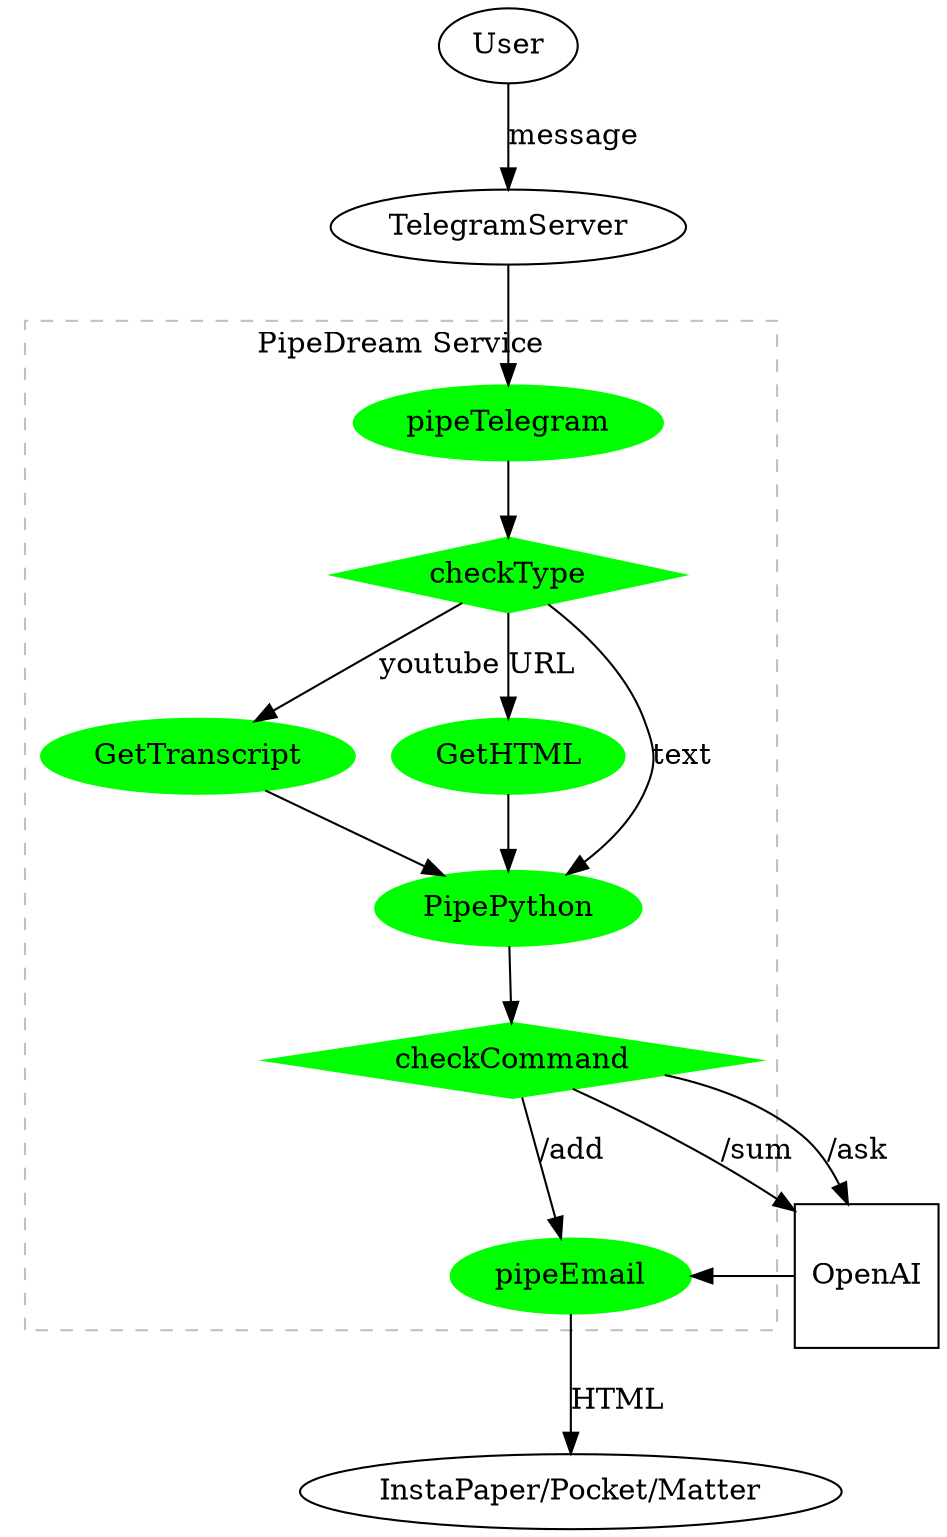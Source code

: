 digraph MessageFlow {
    // node [shape=rectangle, style=filled];
    User -> TelegramServer [label="message"];
    subgraph cluster_PipeDream{
        node [style=filled,color=green];
        style=dashed;
        color=gray;
        label="PipeDream Service";

        checkType [shape=diamond];
        checkCommand [shape=diamond];
    
        pipeTelegram -> checkType;
        checkType -> GetTranscript [label="youtube"];  
        checkType -> GetHTML [label="URL"];  
        checkType -> PipePython [label="text"];
        
        GetHTML -> PipePython;
        GetTranscript -> PipePython;
        PipePython -> checkCommand;
        checkCommand -> pipeEmail [label="/add"];
    }
    
    OpenAI [shape=square];
    checkCommand -> OpenAI [label="/sum"];
    checkCommand -> OpenAI [label="/ask"];
    TelegramServer -> pipeTelegram;  
    OpenAI -> pipeEmail;
    
    pipeEmail -> "InstaPaper/Pocket/Matter" [label="HTML"];
}
